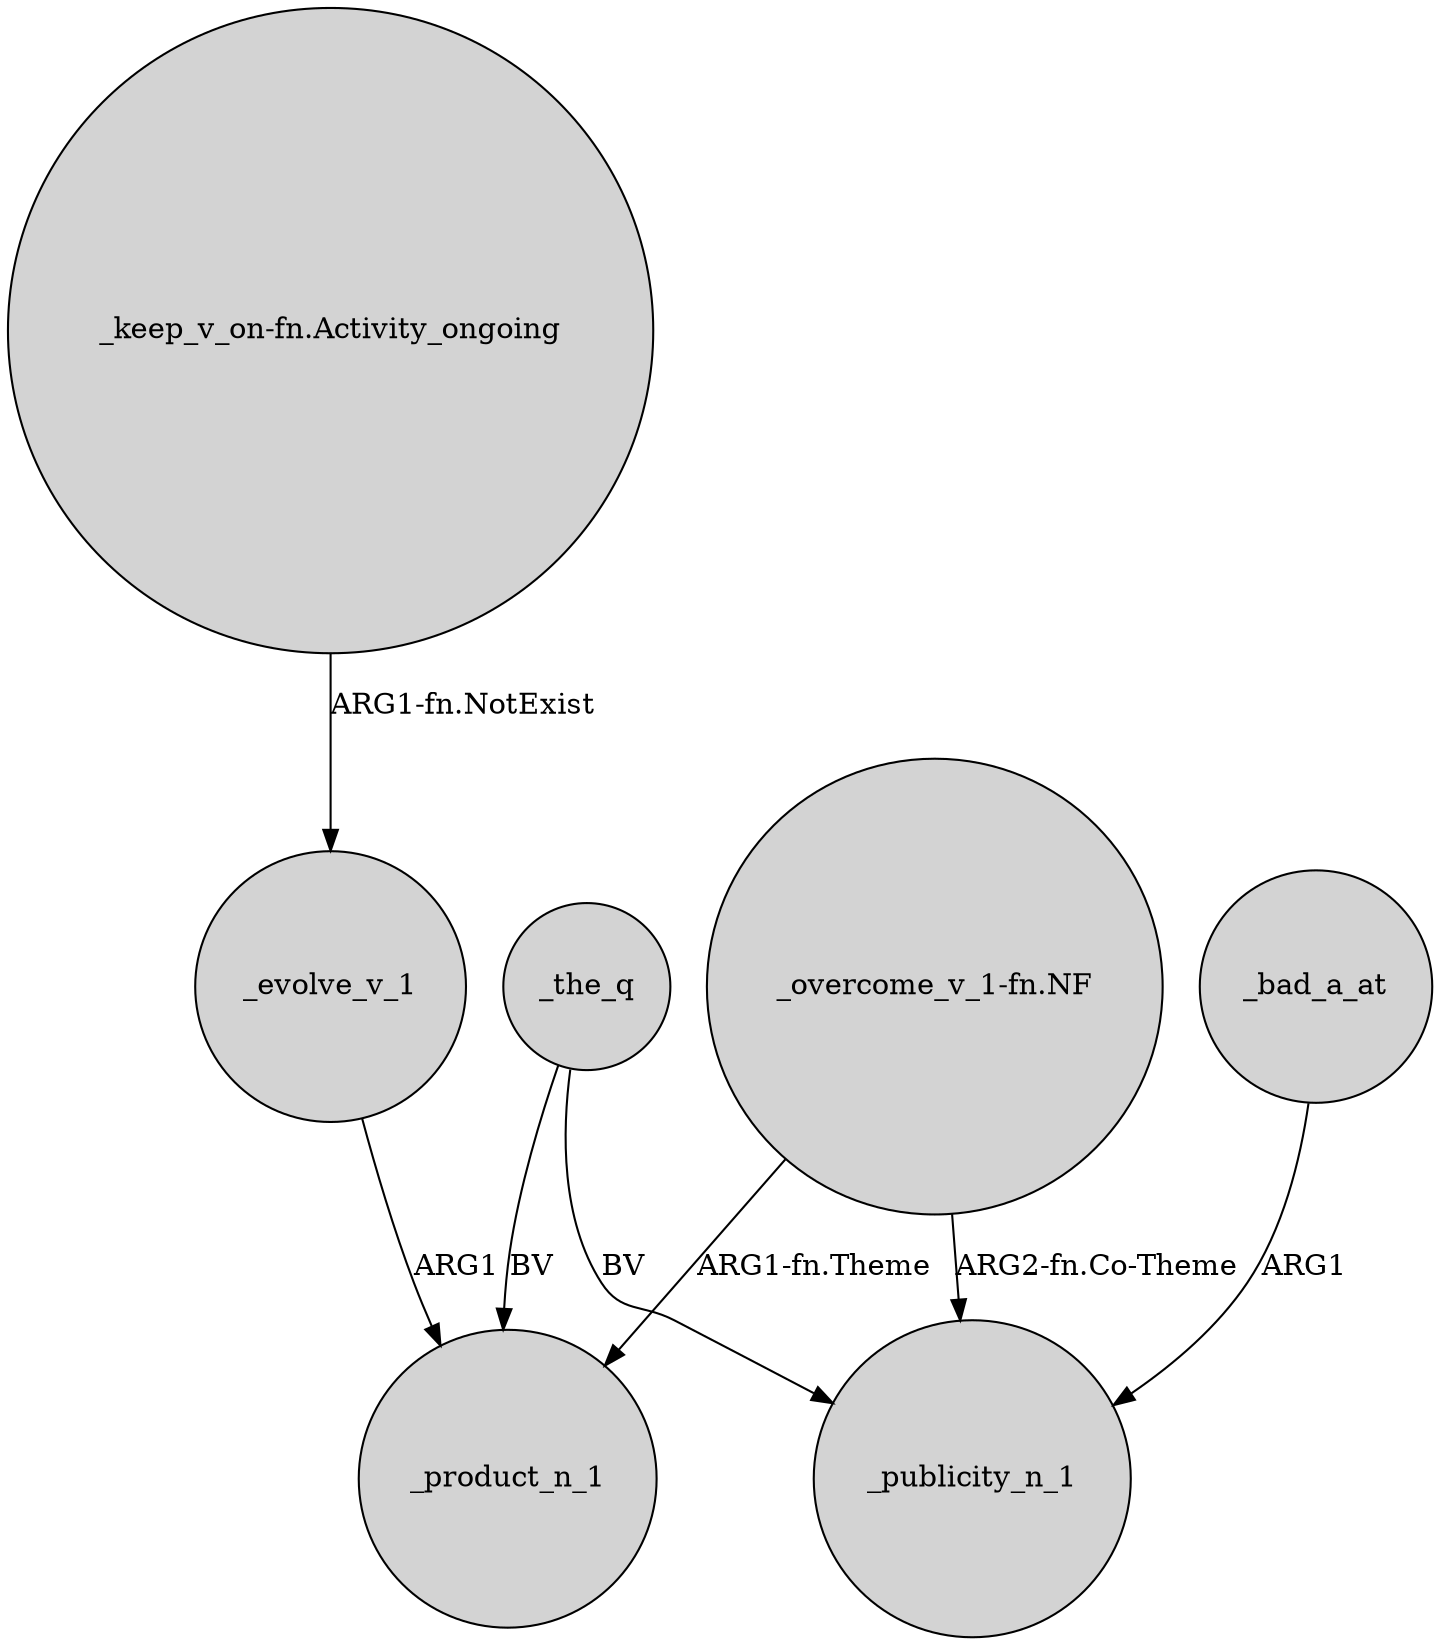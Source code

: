 digraph {
	node [shape=circle style=filled]
	_the_q -> _product_n_1 [label=BV]
	_bad_a_at -> _publicity_n_1 [label=ARG1]
	"_keep_v_on-fn.Activity_ongoing" -> _evolve_v_1 [label="ARG1-fn.NotExist"]
	_evolve_v_1 -> _product_n_1 [label=ARG1]
	"_overcome_v_1-fn.NF" -> _product_n_1 [label="ARG1-fn.Theme"]
	"_overcome_v_1-fn.NF" -> _publicity_n_1 [label="ARG2-fn.Co-Theme"]
	_the_q -> _publicity_n_1 [label=BV]
}
